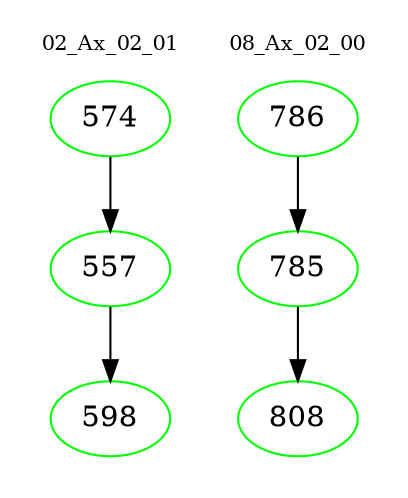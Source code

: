 digraph{
subgraph cluster_0 {
color = white
label = "02_Ax_02_01";
fontsize=10;
T0_574 [label="574", color="green"]
T0_574 -> T0_557 [color="black"]
T0_557 [label="557", color="green"]
T0_557 -> T0_598 [color="black"]
T0_598 [label="598", color="green"]
}
subgraph cluster_1 {
color = white
label = "08_Ax_02_00";
fontsize=10;
T1_786 [label="786", color="green"]
T1_786 -> T1_785 [color="black"]
T1_785 [label="785", color="green"]
T1_785 -> T1_808 [color="black"]
T1_808 [label="808", color="green"]
}
}

